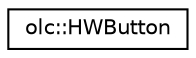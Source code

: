 digraph "Graphical Class Hierarchy"
{
 // LATEX_PDF_SIZE
  edge [fontname="Helvetica",fontsize="10",labelfontname="Helvetica",labelfontsize="10"];
  node [fontname="Helvetica",fontsize="10",shape=record];
  rankdir="LR";
  Node0 [label="olc::HWButton",height=0.2,width=0.4,color="black", fillcolor="white", style="filled",URL="$structolc_1_1_h_w_button.html",tooltip=" "];
}
